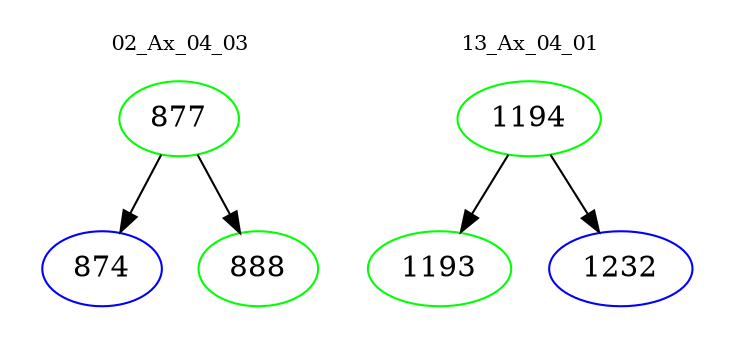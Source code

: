 digraph{
subgraph cluster_0 {
color = white
label = "02_Ax_04_03";
fontsize=10;
T0_877 [label="877", color="green"]
T0_877 -> T0_874 [color="black"]
T0_874 [label="874", color="blue"]
T0_877 -> T0_888 [color="black"]
T0_888 [label="888", color="green"]
}
subgraph cluster_1 {
color = white
label = "13_Ax_04_01";
fontsize=10;
T1_1194 [label="1194", color="green"]
T1_1194 -> T1_1193 [color="black"]
T1_1193 [label="1193", color="green"]
T1_1194 -> T1_1232 [color="black"]
T1_1232 [label="1232", color="blue"]
}
}
